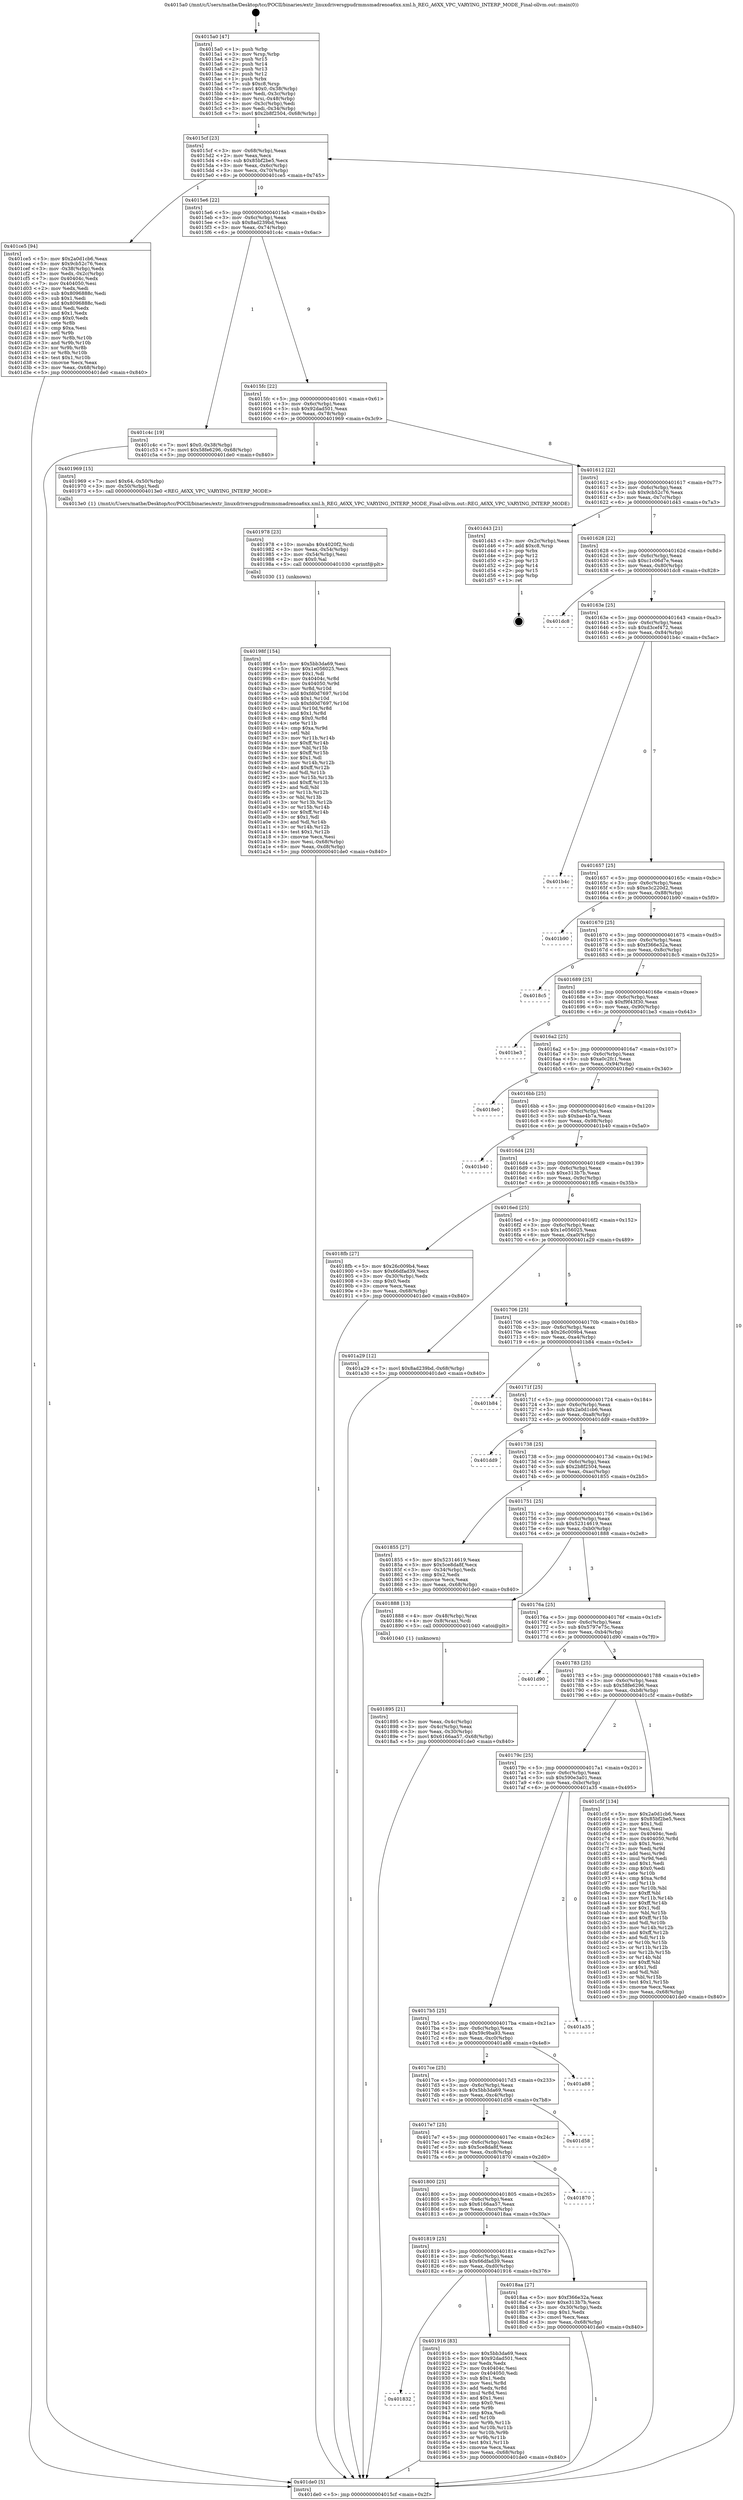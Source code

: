 digraph "0x4015a0" {
  label = "0x4015a0 (/mnt/c/Users/mathe/Desktop/tcc/POCII/binaries/extr_linuxdriversgpudrmmsmadrenoa6xx.xml.h_REG_A6XX_VPC_VARYING_INTERP_MODE_Final-ollvm.out::main(0))"
  labelloc = "t"
  node[shape=record]

  Entry [label="",width=0.3,height=0.3,shape=circle,fillcolor=black,style=filled]
  "0x4015cf" [label="{
     0x4015cf [23]\l
     | [instrs]\l
     &nbsp;&nbsp;0x4015cf \<+3\>: mov -0x68(%rbp),%eax\l
     &nbsp;&nbsp;0x4015d2 \<+2\>: mov %eax,%ecx\l
     &nbsp;&nbsp;0x4015d4 \<+6\>: sub $0x85bf2be5,%ecx\l
     &nbsp;&nbsp;0x4015da \<+3\>: mov %eax,-0x6c(%rbp)\l
     &nbsp;&nbsp;0x4015dd \<+3\>: mov %ecx,-0x70(%rbp)\l
     &nbsp;&nbsp;0x4015e0 \<+6\>: je 0000000000401ce5 \<main+0x745\>\l
  }"]
  "0x401ce5" [label="{
     0x401ce5 [94]\l
     | [instrs]\l
     &nbsp;&nbsp;0x401ce5 \<+5\>: mov $0x2a0d1cb6,%eax\l
     &nbsp;&nbsp;0x401cea \<+5\>: mov $0x9cb52c76,%ecx\l
     &nbsp;&nbsp;0x401cef \<+3\>: mov -0x38(%rbp),%edx\l
     &nbsp;&nbsp;0x401cf2 \<+3\>: mov %edx,-0x2c(%rbp)\l
     &nbsp;&nbsp;0x401cf5 \<+7\>: mov 0x40404c,%edx\l
     &nbsp;&nbsp;0x401cfc \<+7\>: mov 0x404050,%esi\l
     &nbsp;&nbsp;0x401d03 \<+2\>: mov %edx,%edi\l
     &nbsp;&nbsp;0x401d05 \<+6\>: sub $0x8096888c,%edi\l
     &nbsp;&nbsp;0x401d0b \<+3\>: sub $0x1,%edi\l
     &nbsp;&nbsp;0x401d0e \<+6\>: add $0x8096888c,%edi\l
     &nbsp;&nbsp;0x401d14 \<+3\>: imul %edi,%edx\l
     &nbsp;&nbsp;0x401d17 \<+3\>: and $0x1,%edx\l
     &nbsp;&nbsp;0x401d1a \<+3\>: cmp $0x0,%edx\l
     &nbsp;&nbsp;0x401d1d \<+4\>: sete %r8b\l
     &nbsp;&nbsp;0x401d21 \<+3\>: cmp $0xa,%esi\l
     &nbsp;&nbsp;0x401d24 \<+4\>: setl %r9b\l
     &nbsp;&nbsp;0x401d28 \<+3\>: mov %r8b,%r10b\l
     &nbsp;&nbsp;0x401d2b \<+3\>: and %r9b,%r10b\l
     &nbsp;&nbsp;0x401d2e \<+3\>: xor %r9b,%r8b\l
     &nbsp;&nbsp;0x401d31 \<+3\>: or %r8b,%r10b\l
     &nbsp;&nbsp;0x401d34 \<+4\>: test $0x1,%r10b\l
     &nbsp;&nbsp;0x401d38 \<+3\>: cmovne %ecx,%eax\l
     &nbsp;&nbsp;0x401d3b \<+3\>: mov %eax,-0x68(%rbp)\l
     &nbsp;&nbsp;0x401d3e \<+5\>: jmp 0000000000401de0 \<main+0x840\>\l
  }"]
  "0x4015e6" [label="{
     0x4015e6 [22]\l
     | [instrs]\l
     &nbsp;&nbsp;0x4015e6 \<+5\>: jmp 00000000004015eb \<main+0x4b\>\l
     &nbsp;&nbsp;0x4015eb \<+3\>: mov -0x6c(%rbp),%eax\l
     &nbsp;&nbsp;0x4015ee \<+5\>: sub $0x8ad239bd,%eax\l
     &nbsp;&nbsp;0x4015f3 \<+3\>: mov %eax,-0x74(%rbp)\l
     &nbsp;&nbsp;0x4015f6 \<+6\>: je 0000000000401c4c \<main+0x6ac\>\l
  }"]
  Exit [label="",width=0.3,height=0.3,shape=circle,fillcolor=black,style=filled,peripheries=2]
  "0x401c4c" [label="{
     0x401c4c [19]\l
     | [instrs]\l
     &nbsp;&nbsp;0x401c4c \<+7\>: movl $0x0,-0x38(%rbp)\l
     &nbsp;&nbsp;0x401c53 \<+7\>: movl $0x58fe6296,-0x68(%rbp)\l
     &nbsp;&nbsp;0x401c5a \<+5\>: jmp 0000000000401de0 \<main+0x840\>\l
  }"]
  "0x4015fc" [label="{
     0x4015fc [22]\l
     | [instrs]\l
     &nbsp;&nbsp;0x4015fc \<+5\>: jmp 0000000000401601 \<main+0x61\>\l
     &nbsp;&nbsp;0x401601 \<+3\>: mov -0x6c(%rbp),%eax\l
     &nbsp;&nbsp;0x401604 \<+5\>: sub $0x92dad501,%eax\l
     &nbsp;&nbsp;0x401609 \<+3\>: mov %eax,-0x78(%rbp)\l
     &nbsp;&nbsp;0x40160c \<+6\>: je 0000000000401969 \<main+0x3c9\>\l
  }"]
  "0x40198f" [label="{
     0x40198f [154]\l
     | [instrs]\l
     &nbsp;&nbsp;0x40198f \<+5\>: mov $0x5bb3da69,%esi\l
     &nbsp;&nbsp;0x401994 \<+5\>: mov $0x1e056025,%ecx\l
     &nbsp;&nbsp;0x401999 \<+2\>: mov $0x1,%dl\l
     &nbsp;&nbsp;0x40199b \<+8\>: mov 0x40404c,%r8d\l
     &nbsp;&nbsp;0x4019a3 \<+8\>: mov 0x404050,%r9d\l
     &nbsp;&nbsp;0x4019ab \<+3\>: mov %r8d,%r10d\l
     &nbsp;&nbsp;0x4019ae \<+7\>: add $0xfd0d7697,%r10d\l
     &nbsp;&nbsp;0x4019b5 \<+4\>: sub $0x1,%r10d\l
     &nbsp;&nbsp;0x4019b9 \<+7\>: sub $0xfd0d7697,%r10d\l
     &nbsp;&nbsp;0x4019c0 \<+4\>: imul %r10d,%r8d\l
     &nbsp;&nbsp;0x4019c4 \<+4\>: and $0x1,%r8d\l
     &nbsp;&nbsp;0x4019c8 \<+4\>: cmp $0x0,%r8d\l
     &nbsp;&nbsp;0x4019cc \<+4\>: sete %r11b\l
     &nbsp;&nbsp;0x4019d0 \<+4\>: cmp $0xa,%r9d\l
     &nbsp;&nbsp;0x4019d4 \<+3\>: setl %bl\l
     &nbsp;&nbsp;0x4019d7 \<+3\>: mov %r11b,%r14b\l
     &nbsp;&nbsp;0x4019da \<+4\>: xor $0xff,%r14b\l
     &nbsp;&nbsp;0x4019de \<+3\>: mov %bl,%r15b\l
     &nbsp;&nbsp;0x4019e1 \<+4\>: xor $0xff,%r15b\l
     &nbsp;&nbsp;0x4019e5 \<+3\>: xor $0x1,%dl\l
     &nbsp;&nbsp;0x4019e8 \<+3\>: mov %r14b,%r12b\l
     &nbsp;&nbsp;0x4019eb \<+4\>: and $0xff,%r12b\l
     &nbsp;&nbsp;0x4019ef \<+3\>: and %dl,%r11b\l
     &nbsp;&nbsp;0x4019f2 \<+3\>: mov %r15b,%r13b\l
     &nbsp;&nbsp;0x4019f5 \<+4\>: and $0xff,%r13b\l
     &nbsp;&nbsp;0x4019f9 \<+2\>: and %dl,%bl\l
     &nbsp;&nbsp;0x4019fb \<+3\>: or %r11b,%r12b\l
     &nbsp;&nbsp;0x4019fe \<+3\>: or %bl,%r13b\l
     &nbsp;&nbsp;0x401a01 \<+3\>: xor %r13b,%r12b\l
     &nbsp;&nbsp;0x401a04 \<+3\>: or %r15b,%r14b\l
     &nbsp;&nbsp;0x401a07 \<+4\>: xor $0xff,%r14b\l
     &nbsp;&nbsp;0x401a0b \<+3\>: or $0x1,%dl\l
     &nbsp;&nbsp;0x401a0e \<+3\>: and %dl,%r14b\l
     &nbsp;&nbsp;0x401a11 \<+3\>: or %r14b,%r12b\l
     &nbsp;&nbsp;0x401a14 \<+4\>: test $0x1,%r12b\l
     &nbsp;&nbsp;0x401a18 \<+3\>: cmovne %ecx,%esi\l
     &nbsp;&nbsp;0x401a1b \<+3\>: mov %esi,-0x68(%rbp)\l
     &nbsp;&nbsp;0x401a1e \<+6\>: mov %eax,-0xd8(%rbp)\l
     &nbsp;&nbsp;0x401a24 \<+5\>: jmp 0000000000401de0 \<main+0x840\>\l
  }"]
  "0x401969" [label="{
     0x401969 [15]\l
     | [instrs]\l
     &nbsp;&nbsp;0x401969 \<+7\>: movl $0x64,-0x50(%rbp)\l
     &nbsp;&nbsp;0x401970 \<+3\>: mov -0x50(%rbp),%edi\l
     &nbsp;&nbsp;0x401973 \<+5\>: call 00000000004013e0 \<REG_A6XX_VPC_VARYING_INTERP_MODE\>\l
     | [calls]\l
     &nbsp;&nbsp;0x4013e0 \{1\} (/mnt/c/Users/mathe/Desktop/tcc/POCII/binaries/extr_linuxdriversgpudrmmsmadrenoa6xx.xml.h_REG_A6XX_VPC_VARYING_INTERP_MODE_Final-ollvm.out::REG_A6XX_VPC_VARYING_INTERP_MODE)\l
  }"]
  "0x401612" [label="{
     0x401612 [22]\l
     | [instrs]\l
     &nbsp;&nbsp;0x401612 \<+5\>: jmp 0000000000401617 \<main+0x77\>\l
     &nbsp;&nbsp;0x401617 \<+3\>: mov -0x6c(%rbp),%eax\l
     &nbsp;&nbsp;0x40161a \<+5\>: sub $0x9cb52c76,%eax\l
     &nbsp;&nbsp;0x40161f \<+3\>: mov %eax,-0x7c(%rbp)\l
     &nbsp;&nbsp;0x401622 \<+6\>: je 0000000000401d43 \<main+0x7a3\>\l
  }"]
  "0x401978" [label="{
     0x401978 [23]\l
     | [instrs]\l
     &nbsp;&nbsp;0x401978 \<+10\>: movabs $0x4020f2,%rdi\l
     &nbsp;&nbsp;0x401982 \<+3\>: mov %eax,-0x54(%rbp)\l
     &nbsp;&nbsp;0x401985 \<+3\>: mov -0x54(%rbp),%esi\l
     &nbsp;&nbsp;0x401988 \<+2\>: mov $0x0,%al\l
     &nbsp;&nbsp;0x40198a \<+5\>: call 0000000000401030 \<printf@plt\>\l
     | [calls]\l
     &nbsp;&nbsp;0x401030 \{1\} (unknown)\l
  }"]
  "0x401d43" [label="{
     0x401d43 [21]\l
     | [instrs]\l
     &nbsp;&nbsp;0x401d43 \<+3\>: mov -0x2c(%rbp),%eax\l
     &nbsp;&nbsp;0x401d46 \<+7\>: add $0xc8,%rsp\l
     &nbsp;&nbsp;0x401d4d \<+1\>: pop %rbx\l
     &nbsp;&nbsp;0x401d4e \<+2\>: pop %r12\l
     &nbsp;&nbsp;0x401d50 \<+2\>: pop %r13\l
     &nbsp;&nbsp;0x401d52 \<+2\>: pop %r14\l
     &nbsp;&nbsp;0x401d54 \<+2\>: pop %r15\l
     &nbsp;&nbsp;0x401d56 \<+1\>: pop %rbp\l
     &nbsp;&nbsp;0x401d57 \<+1\>: ret\l
  }"]
  "0x401628" [label="{
     0x401628 [22]\l
     | [instrs]\l
     &nbsp;&nbsp;0x401628 \<+5\>: jmp 000000000040162d \<main+0x8d\>\l
     &nbsp;&nbsp;0x40162d \<+3\>: mov -0x6c(%rbp),%eax\l
     &nbsp;&nbsp;0x401630 \<+5\>: sub $0xc1c06d7e,%eax\l
     &nbsp;&nbsp;0x401635 \<+3\>: mov %eax,-0x80(%rbp)\l
     &nbsp;&nbsp;0x401638 \<+6\>: je 0000000000401dc8 \<main+0x828\>\l
  }"]
  "0x401832" [label="{
     0x401832\l
  }", style=dashed]
  "0x401dc8" [label="{
     0x401dc8\l
  }", style=dashed]
  "0x40163e" [label="{
     0x40163e [25]\l
     | [instrs]\l
     &nbsp;&nbsp;0x40163e \<+5\>: jmp 0000000000401643 \<main+0xa3\>\l
     &nbsp;&nbsp;0x401643 \<+3\>: mov -0x6c(%rbp),%eax\l
     &nbsp;&nbsp;0x401646 \<+5\>: sub $0xd3cef472,%eax\l
     &nbsp;&nbsp;0x40164b \<+6\>: mov %eax,-0x84(%rbp)\l
     &nbsp;&nbsp;0x401651 \<+6\>: je 0000000000401b4c \<main+0x5ac\>\l
  }"]
  "0x401916" [label="{
     0x401916 [83]\l
     | [instrs]\l
     &nbsp;&nbsp;0x401916 \<+5\>: mov $0x5bb3da69,%eax\l
     &nbsp;&nbsp;0x40191b \<+5\>: mov $0x92dad501,%ecx\l
     &nbsp;&nbsp;0x401920 \<+2\>: xor %edx,%edx\l
     &nbsp;&nbsp;0x401922 \<+7\>: mov 0x40404c,%esi\l
     &nbsp;&nbsp;0x401929 \<+7\>: mov 0x404050,%edi\l
     &nbsp;&nbsp;0x401930 \<+3\>: sub $0x1,%edx\l
     &nbsp;&nbsp;0x401933 \<+3\>: mov %esi,%r8d\l
     &nbsp;&nbsp;0x401936 \<+3\>: add %edx,%r8d\l
     &nbsp;&nbsp;0x401939 \<+4\>: imul %r8d,%esi\l
     &nbsp;&nbsp;0x40193d \<+3\>: and $0x1,%esi\l
     &nbsp;&nbsp;0x401940 \<+3\>: cmp $0x0,%esi\l
     &nbsp;&nbsp;0x401943 \<+4\>: sete %r9b\l
     &nbsp;&nbsp;0x401947 \<+3\>: cmp $0xa,%edi\l
     &nbsp;&nbsp;0x40194a \<+4\>: setl %r10b\l
     &nbsp;&nbsp;0x40194e \<+3\>: mov %r9b,%r11b\l
     &nbsp;&nbsp;0x401951 \<+3\>: and %r10b,%r11b\l
     &nbsp;&nbsp;0x401954 \<+3\>: xor %r10b,%r9b\l
     &nbsp;&nbsp;0x401957 \<+3\>: or %r9b,%r11b\l
     &nbsp;&nbsp;0x40195a \<+4\>: test $0x1,%r11b\l
     &nbsp;&nbsp;0x40195e \<+3\>: cmovne %ecx,%eax\l
     &nbsp;&nbsp;0x401961 \<+3\>: mov %eax,-0x68(%rbp)\l
     &nbsp;&nbsp;0x401964 \<+5\>: jmp 0000000000401de0 \<main+0x840\>\l
  }"]
  "0x401b4c" [label="{
     0x401b4c\l
  }", style=dashed]
  "0x401657" [label="{
     0x401657 [25]\l
     | [instrs]\l
     &nbsp;&nbsp;0x401657 \<+5\>: jmp 000000000040165c \<main+0xbc\>\l
     &nbsp;&nbsp;0x40165c \<+3\>: mov -0x6c(%rbp),%eax\l
     &nbsp;&nbsp;0x40165f \<+5\>: sub $0xe3c220d2,%eax\l
     &nbsp;&nbsp;0x401664 \<+6\>: mov %eax,-0x88(%rbp)\l
     &nbsp;&nbsp;0x40166a \<+6\>: je 0000000000401b90 \<main+0x5f0\>\l
  }"]
  "0x401819" [label="{
     0x401819 [25]\l
     | [instrs]\l
     &nbsp;&nbsp;0x401819 \<+5\>: jmp 000000000040181e \<main+0x27e\>\l
     &nbsp;&nbsp;0x40181e \<+3\>: mov -0x6c(%rbp),%eax\l
     &nbsp;&nbsp;0x401821 \<+5\>: sub $0x66dfad39,%eax\l
     &nbsp;&nbsp;0x401826 \<+6\>: mov %eax,-0xd0(%rbp)\l
     &nbsp;&nbsp;0x40182c \<+6\>: je 0000000000401916 \<main+0x376\>\l
  }"]
  "0x401b90" [label="{
     0x401b90\l
  }", style=dashed]
  "0x401670" [label="{
     0x401670 [25]\l
     | [instrs]\l
     &nbsp;&nbsp;0x401670 \<+5\>: jmp 0000000000401675 \<main+0xd5\>\l
     &nbsp;&nbsp;0x401675 \<+3\>: mov -0x6c(%rbp),%eax\l
     &nbsp;&nbsp;0x401678 \<+5\>: sub $0xf366e32a,%eax\l
     &nbsp;&nbsp;0x40167d \<+6\>: mov %eax,-0x8c(%rbp)\l
     &nbsp;&nbsp;0x401683 \<+6\>: je 00000000004018c5 \<main+0x325\>\l
  }"]
  "0x4018aa" [label="{
     0x4018aa [27]\l
     | [instrs]\l
     &nbsp;&nbsp;0x4018aa \<+5\>: mov $0xf366e32a,%eax\l
     &nbsp;&nbsp;0x4018af \<+5\>: mov $0xe313b7b,%ecx\l
     &nbsp;&nbsp;0x4018b4 \<+3\>: mov -0x30(%rbp),%edx\l
     &nbsp;&nbsp;0x4018b7 \<+3\>: cmp $0x1,%edx\l
     &nbsp;&nbsp;0x4018ba \<+3\>: cmovl %ecx,%eax\l
     &nbsp;&nbsp;0x4018bd \<+3\>: mov %eax,-0x68(%rbp)\l
     &nbsp;&nbsp;0x4018c0 \<+5\>: jmp 0000000000401de0 \<main+0x840\>\l
  }"]
  "0x4018c5" [label="{
     0x4018c5\l
  }", style=dashed]
  "0x401689" [label="{
     0x401689 [25]\l
     | [instrs]\l
     &nbsp;&nbsp;0x401689 \<+5\>: jmp 000000000040168e \<main+0xee\>\l
     &nbsp;&nbsp;0x40168e \<+3\>: mov -0x6c(%rbp),%eax\l
     &nbsp;&nbsp;0x401691 \<+5\>: sub $0xf9f43f30,%eax\l
     &nbsp;&nbsp;0x401696 \<+6\>: mov %eax,-0x90(%rbp)\l
     &nbsp;&nbsp;0x40169c \<+6\>: je 0000000000401be3 \<main+0x643\>\l
  }"]
  "0x401800" [label="{
     0x401800 [25]\l
     | [instrs]\l
     &nbsp;&nbsp;0x401800 \<+5\>: jmp 0000000000401805 \<main+0x265\>\l
     &nbsp;&nbsp;0x401805 \<+3\>: mov -0x6c(%rbp),%eax\l
     &nbsp;&nbsp;0x401808 \<+5\>: sub $0x6166aa57,%eax\l
     &nbsp;&nbsp;0x40180d \<+6\>: mov %eax,-0xcc(%rbp)\l
     &nbsp;&nbsp;0x401813 \<+6\>: je 00000000004018aa \<main+0x30a\>\l
  }"]
  "0x401be3" [label="{
     0x401be3\l
  }", style=dashed]
  "0x4016a2" [label="{
     0x4016a2 [25]\l
     | [instrs]\l
     &nbsp;&nbsp;0x4016a2 \<+5\>: jmp 00000000004016a7 \<main+0x107\>\l
     &nbsp;&nbsp;0x4016a7 \<+3\>: mov -0x6c(%rbp),%eax\l
     &nbsp;&nbsp;0x4016aa \<+5\>: sub $0xa0c2fc1,%eax\l
     &nbsp;&nbsp;0x4016af \<+6\>: mov %eax,-0x94(%rbp)\l
     &nbsp;&nbsp;0x4016b5 \<+6\>: je 00000000004018e0 \<main+0x340\>\l
  }"]
  "0x401870" [label="{
     0x401870\l
  }", style=dashed]
  "0x4018e0" [label="{
     0x4018e0\l
  }", style=dashed]
  "0x4016bb" [label="{
     0x4016bb [25]\l
     | [instrs]\l
     &nbsp;&nbsp;0x4016bb \<+5\>: jmp 00000000004016c0 \<main+0x120\>\l
     &nbsp;&nbsp;0x4016c0 \<+3\>: mov -0x6c(%rbp),%eax\l
     &nbsp;&nbsp;0x4016c3 \<+5\>: sub $0xbae4b7a,%eax\l
     &nbsp;&nbsp;0x4016c8 \<+6\>: mov %eax,-0x98(%rbp)\l
     &nbsp;&nbsp;0x4016ce \<+6\>: je 0000000000401b40 \<main+0x5a0\>\l
  }"]
  "0x4017e7" [label="{
     0x4017e7 [25]\l
     | [instrs]\l
     &nbsp;&nbsp;0x4017e7 \<+5\>: jmp 00000000004017ec \<main+0x24c\>\l
     &nbsp;&nbsp;0x4017ec \<+3\>: mov -0x6c(%rbp),%eax\l
     &nbsp;&nbsp;0x4017ef \<+5\>: sub $0x5ce8da8f,%eax\l
     &nbsp;&nbsp;0x4017f4 \<+6\>: mov %eax,-0xc8(%rbp)\l
     &nbsp;&nbsp;0x4017fa \<+6\>: je 0000000000401870 \<main+0x2d0\>\l
  }"]
  "0x401b40" [label="{
     0x401b40\l
  }", style=dashed]
  "0x4016d4" [label="{
     0x4016d4 [25]\l
     | [instrs]\l
     &nbsp;&nbsp;0x4016d4 \<+5\>: jmp 00000000004016d9 \<main+0x139\>\l
     &nbsp;&nbsp;0x4016d9 \<+3\>: mov -0x6c(%rbp),%eax\l
     &nbsp;&nbsp;0x4016dc \<+5\>: sub $0xe313b7b,%eax\l
     &nbsp;&nbsp;0x4016e1 \<+6\>: mov %eax,-0x9c(%rbp)\l
     &nbsp;&nbsp;0x4016e7 \<+6\>: je 00000000004018fb \<main+0x35b\>\l
  }"]
  "0x401d58" [label="{
     0x401d58\l
  }", style=dashed]
  "0x4018fb" [label="{
     0x4018fb [27]\l
     | [instrs]\l
     &nbsp;&nbsp;0x4018fb \<+5\>: mov $0x26c009b4,%eax\l
     &nbsp;&nbsp;0x401900 \<+5\>: mov $0x66dfad39,%ecx\l
     &nbsp;&nbsp;0x401905 \<+3\>: mov -0x30(%rbp),%edx\l
     &nbsp;&nbsp;0x401908 \<+3\>: cmp $0x0,%edx\l
     &nbsp;&nbsp;0x40190b \<+3\>: cmove %ecx,%eax\l
     &nbsp;&nbsp;0x40190e \<+3\>: mov %eax,-0x68(%rbp)\l
     &nbsp;&nbsp;0x401911 \<+5\>: jmp 0000000000401de0 \<main+0x840\>\l
  }"]
  "0x4016ed" [label="{
     0x4016ed [25]\l
     | [instrs]\l
     &nbsp;&nbsp;0x4016ed \<+5\>: jmp 00000000004016f2 \<main+0x152\>\l
     &nbsp;&nbsp;0x4016f2 \<+3\>: mov -0x6c(%rbp),%eax\l
     &nbsp;&nbsp;0x4016f5 \<+5\>: sub $0x1e056025,%eax\l
     &nbsp;&nbsp;0x4016fa \<+6\>: mov %eax,-0xa0(%rbp)\l
     &nbsp;&nbsp;0x401700 \<+6\>: je 0000000000401a29 \<main+0x489\>\l
  }"]
  "0x4017ce" [label="{
     0x4017ce [25]\l
     | [instrs]\l
     &nbsp;&nbsp;0x4017ce \<+5\>: jmp 00000000004017d3 \<main+0x233\>\l
     &nbsp;&nbsp;0x4017d3 \<+3\>: mov -0x6c(%rbp),%eax\l
     &nbsp;&nbsp;0x4017d6 \<+5\>: sub $0x5bb3da69,%eax\l
     &nbsp;&nbsp;0x4017db \<+6\>: mov %eax,-0xc4(%rbp)\l
     &nbsp;&nbsp;0x4017e1 \<+6\>: je 0000000000401d58 \<main+0x7b8\>\l
  }"]
  "0x401a29" [label="{
     0x401a29 [12]\l
     | [instrs]\l
     &nbsp;&nbsp;0x401a29 \<+7\>: movl $0x8ad239bd,-0x68(%rbp)\l
     &nbsp;&nbsp;0x401a30 \<+5\>: jmp 0000000000401de0 \<main+0x840\>\l
  }"]
  "0x401706" [label="{
     0x401706 [25]\l
     | [instrs]\l
     &nbsp;&nbsp;0x401706 \<+5\>: jmp 000000000040170b \<main+0x16b\>\l
     &nbsp;&nbsp;0x40170b \<+3\>: mov -0x6c(%rbp),%eax\l
     &nbsp;&nbsp;0x40170e \<+5\>: sub $0x26c009b4,%eax\l
     &nbsp;&nbsp;0x401713 \<+6\>: mov %eax,-0xa4(%rbp)\l
     &nbsp;&nbsp;0x401719 \<+6\>: je 0000000000401b84 \<main+0x5e4\>\l
  }"]
  "0x401a88" [label="{
     0x401a88\l
  }", style=dashed]
  "0x401b84" [label="{
     0x401b84\l
  }", style=dashed]
  "0x40171f" [label="{
     0x40171f [25]\l
     | [instrs]\l
     &nbsp;&nbsp;0x40171f \<+5\>: jmp 0000000000401724 \<main+0x184\>\l
     &nbsp;&nbsp;0x401724 \<+3\>: mov -0x6c(%rbp),%eax\l
     &nbsp;&nbsp;0x401727 \<+5\>: sub $0x2a0d1cb6,%eax\l
     &nbsp;&nbsp;0x40172c \<+6\>: mov %eax,-0xa8(%rbp)\l
     &nbsp;&nbsp;0x401732 \<+6\>: je 0000000000401dd9 \<main+0x839\>\l
  }"]
  "0x4017b5" [label="{
     0x4017b5 [25]\l
     | [instrs]\l
     &nbsp;&nbsp;0x4017b5 \<+5\>: jmp 00000000004017ba \<main+0x21a\>\l
     &nbsp;&nbsp;0x4017ba \<+3\>: mov -0x6c(%rbp),%eax\l
     &nbsp;&nbsp;0x4017bd \<+5\>: sub $0x59c9ba93,%eax\l
     &nbsp;&nbsp;0x4017c2 \<+6\>: mov %eax,-0xc0(%rbp)\l
     &nbsp;&nbsp;0x4017c8 \<+6\>: je 0000000000401a88 \<main+0x4e8\>\l
  }"]
  "0x401dd9" [label="{
     0x401dd9\l
  }", style=dashed]
  "0x401738" [label="{
     0x401738 [25]\l
     | [instrs]\l
     &nbsp;&nbsp;0x401738 \<+5\>: jmp 000000000040173d \<main+0x19d\>\l
     &nbsp;&nbsp;0x40173d \<+3\>: mov -0x6c(%rbp),%eax\l
     &nbsp;&nbsp;0x401740 \<+5\>: sub $0x2b8f2504,%eax\l
     &nbsp;&nbsp;0x401745 \<+6\>: mov %eax,-0xac(%rbp)\l
     &nbsp;&nbsp;0x40174b \<+6\>: je 0000000000401855 \<main+0x2b5\>\l
  }"]
  "0x401a35" [label="{
     0x401a35\l
  }", style=dashed]
  "0x401855" [label="{
     0x401855 [27]\l
     | [instrs]\l
     &nbsp;&nbsp;0x401855 \<+5\>: mov $0x52314619,%eax\l
     &nbsp;&nbsp;0x40185a \<+5\>: mov $0x5ce8da8f,%ecx\l
     &nbsp;&nbsp;0x40185f \<+3\>: mov -0x34(%rbp),%edx\l
     &nbsp;&nbsp;0x401862 \<+3\>: cmp $0x2,%edx\l
     &nbsp;&nbsp;0x401865 \<+3\>: cmovne %ecx,%eax\l
     &nbsp;&nbsp;0x401868 \<+3\>: mov %eax,-0x68(%rbp)\l
     &nbsp;&nbsp;0x40186b \<+5\>: jmp 0000000000401de0 \<main+0x840\>\l
  }"]
  "0x401751" [label="{
     0x401751 [25]\l
     | [instrs]\l
     &nbsp;&nbsp;0x401751 \<+5\>: jmp 0000000000401756 \<main+0x1b6\>\l
     &nbsp;&nbsp;0x401756 \<+3\>: mov -0x6c(%rbp),%eax\l
     &nbsp;&nbsp;0x401759 \<+5\>: sub $0x52314619,%eax\l
     &nbsp;&nbsp;0x40175e \<+6\>: mov %eax,-0xb0(%rbp)\l
     &nbsp;&nbsp;0x401764 \<+6\>: je 0000000000401888 \<main+0x2e8\>\l
  }"]
  "0x401de0" [label="{
     0x401de0 [5]\l
     | [instrs]\l
     &nbsp;&nbsp;0x401de0 \<+5\>: jmp 00000000004015cf \<main+0x2f\>\l
  }"]
  "0x4015a0" [label="{
     0x4015a0 [47]\l
     | [instrs]\l
     &nbsp;&nbsp;0x4015a0 \<+1\>: push %rbp\l
     &nbsp;&nbsp;0x4015a1 \<+3\>: mov %rsp,%rbp\l
     &nbsp;&nbsp;0x4015a4 \<+2\>: push %r15\l
     &nbsp;&nbsp;0x4015a6 \<+2\>: push %r14\l
     &nbsp;&nbsp;0x4015a8 \<+2\>: push %r13\l
     &nbsp;&nbsp;0x4015aa \<+2\>: push %r12\l
     &nbsp;&nbsp;0x4015ac \<+1\>: push %rbx\l
     &nbsp;&nbsp;0x4015ad \<+7\>: sub $0xc8,%rsp\l
     &nbsp;&nbsp;0x4015b4 \<+7\>: movl $0x0,-0x38(%rbp)\l
     &nbsp;&nbsp;0x4015bb \<+3\>: mov %edi,-0x3c(%rbp)\l
     &nbsp;&nbsp;0x4015be \<+4\>: mov %rsi,-0x48(%rbp)\l
     &nbsp;&nbsp;0x4015c2 \<+3\>: mov -0x3c(%rbp),%edi\l
     &nbsp;&nbsp;0x4015c5 \<+3\>: mov %edi,-0x34(%rbp)\l
     &nbsp;&nbsp;0x4015c8 \<+7\>: movl $0x2b8f2504,-0x68(%rbp)\l
  }"]
  "0x40179c" [label="{
     0x40179c [25]\l
     | [instrs]\l
     &nbsp;&nbsp;0x40179c \<+5\>: jmp 00000000004017a1 \<main+0x201\>\l
     &nbsp;&nbsp;0x4017a1 \<+3\>: mov -0x6c(%rbp),%eax\l
     &nbsp;&nbsp;0x4017a4 \<+5\>: sub $0x590e3a01,%eax\l
     &nbsp;&nbsp;0x4017a9 \<+6\>: mov %eax,-0xbc(%rbp)\l
     &nbsp;&nbsp;0x4017af \<+6\>: je 0000000000401a35 \<main+0x495\>\l
  }"]
  "0x401888" [label="{
     0x401888 [13]\l
     | [instrs]\l
     &nbsp;&nbsp;0x401888 \<+4\>: mov -0x48(%rbp),%rax\l
     &nbsp;&nbsp;0x40188c \<+4\>: mov 0x8(%rax),%rdi\l
     &nbsp;&nbsp;0x401890 \<+5\>: call 0000000000401040 \<atoi@plt\>\l
     | [calls]\l
     &nbsp;&nbsp;0x401040 \{1\} (unknown)\l
  }"]
  "0x40176a" [label="{
     0x40176a [25]\l
     | [instrs]\l
     &nbsp;&nbsp;0x40176a \<+5\>: jmp 000000000040176f \<main+0x1cf\>\l
     &nbsp;&nbsp;0x40176f \<+3\>: mov -0x6c(%rbp),%eax\l
     &nbsp;&nbsp;0x401772 \<+5\>: sub $0x5797e75c,%eax\l
     &nbsp;&nbsp;0x401777 \<+6\>: mov %eax,-0xb4(%rbp)\l
     &nbsp;&nbsp;0x40177d \<+6\>: je 0000000000401d90 \<main+0x7f0\>\l
  }"]
  "0x401895" [label="{
     0x401895 [21]\l
     | [instrs]\l
     &nbsp;&nbsp;0x401895 \<+3\>: mov %eax,-0x4c(%rbp)\l
     &nbsp;&nbsp;0x401898 \<+3\>: mov -0x4c(%rbp),%eax\l
     &nbsp;&nbsp;0x40189b \<+3\>: mov %eax,-0x30(%rbp)\l
     &nbsp;&nbsp;0x40189e \<+7\>: movl $0x6166aa57,-0x68(%rbp)\l
     &nbsp;&nbsp;0x4018a5 \<+5\>: jmp 0000000000401de0 \<main+0x840\>\l
  }"]
  "0x401c5f" [label="{
     0x401c5f [134]\l
     | [instrs]\l
     &nbsp;&nbsp;0x401c5f \<+5\>: mov $0x2a0d1cb6,%eax\l
     &nbsp;&nbsp;0x401c64 \<+5\>: mov $0x85bf2be5,%ecx\l
     &nbsp;&nbsp;0x401c69 \<+2\>: mov $0x1,%dl\l
     &nbsp;&nbsp;0x401c6b \<+2\>: xor %esi,%esi\l
     &nbsp;&nbsp;0x401c6d \<+7\>: mov 0x40404c,%edi\l
     &nbsp;&nbsp;0x401c74 \<+8\>: mov 0x404050,%r8d\l
     &nbsp;&nbsp;0x401c7c \<+3\>: sub $0x1,%esi\l
     &nbsp;&nbsp;0x401c7f \<+3\>: mov %edi,%r9d\l
     &nbsp;&nbsp;0x401c82 \<+3\>: add %esi,%r9d\l
     &nbsp;&nbsp;0x401c85 \<+4\>: imul %r9d,%edi\l
     &nbsp;&nbsp;0x401c89 \<+3\>: and $0x1,%edi\l
     &nbsp;&nbsp;0x401c8c \<+3\>: cmp $0x0,%edi\l
     &nbsp;&nbsp;0x401c8f \<+4\>: sete %r10b\l
     &nbsp;&nbsp;0x401c93 \<+4\>: cmp $0xa,%r8d\l
     &nbsp;&nbsp;0x401c97 \<+4\>: setl %r11b\l
     &nbsp;&nbsp;0x401c9b \<+3\>: mov %r10b,%bl\l
     &nbsp;&nbsp;0x401c9e \<+3\>: xor $0xff,%bl\l
     &nbsp;&nbsp;0x401ca1 \<+3\>: mov %r11b,%r14b\l
     &nbsp;&nbsp;0x401ca4 \<+4\>: xor $0xff,%r14b\l
     &nbsp;&nbsp;0x401ca8 \<+3\>: xor $0x1,%dl\l
     &nbsp;&nbsp;0x401cab \<+3\>: mov %bl,%r15b\l
     &nbsp;&nbsp;0x401cae \<+4\>: and $0xff,%r15b\l
     &nbsp;&nbsp;0x401cb2 \<+3\>: and %dl,%r10b\l
     &nbsp;&nbsp;0x401cb5 \<+3\>: mov %r14b,%r12b\l
     &nbsp;&nbsp;0x401cb8 \<+4\>: and $0xff,%r12b\l
     &nbsp;&nbsp;0x401cbc \<+3\>: and %dl,%r11b\l
     &nbsp;&nbsp;0x401cbf \<+3\>: or %r10b,%r15b\l
     &nbsp;&nbsp;0x401cc2 \<+3\>: or %r11b,%r12b\l
     &nbsp;&nbsp;0x401cc5 \<+3\>: xor %r12b,%r15b\l
     &nbsp;&nbsp;0x401cc8 \<+3\>: or %r14b,%bl\l
     &nbsp;&nbsp;0x401ccb \<+3\>: xor $0xff,%bl\l
     &nbsp;&nbsp;0x401cce \<+3\>: or $0x1,%dl\l
     &nbsp;&nbsp;0x401cd1 \<+2\>: and %dl,%bl\l
     &nbsp;&nbsp;0x401cd3 \<+3\>: or %bl,%r15b\l
     &nbsp;&nbsp;0x401cd6 \<+4\>: test $0x1,%r15b\l
     &nbsp;&nbsp;0x401cda \<+3\>: cmovne %ecx,%eax\l
     &nbsp;&nbsp;0x401cdd \<+3\>: mov %eax,-0x68(%rbp)\l
     &nbsp;&nbsp;0x401ce0 \<+5\>: jmp 0000000000401de0 \<main+0x840\>\l
  }"]
  "0x401d90" [label="{
     0x401d90\l
  }", style=dashed]
  "0x401783" [label="{
     0x401783 [25]\l
     | [instrs]\l
     &nbsp;&nbsp;0x401783 \<+5\>: jmp 0000000000401788 \<main+0x1e8\>\l
     &nbsp;&nbsp;0x401788 \<+3\>: mov -0x6c(%rbp),%eax\l
     &nbsp;&nbsp;0x40178b \<+5\>: sub $0x58fe6296,%eax\l
     &nbsp;&nbsp;0x401790 \<+6\>: mov %eax,-0xb8(%rbp)\l
     &nbsp;&nbsp;0x401796 \<+6\>: je 0000000000401c5f \<main+0x6bf\>\l
  }"]
  Entry -> "0x4015a0" [label=" 1"]
  "0x4015cf" -> "0x401ce5" [label=" 1"]
  "0x4015cf" -> "0x4015e6" [label=" 10"]
  "0x401d43" -> Exit [label=" 1"]
  "0x4015e6" -> "0x401c4c" [label=" 1"]
  "0x4015e6" -> "0x4015fc" [label=" 9"]
  "0x401ce5" -> "0x401de0" [label=" 1"]
  "0x4015fc" -> "0x401969" [label=" 1"]
  "0x4015fc" -> "0x401612" [label=" 8"]
  "0x401c5f" -> "0x401de0" [label=" 1"]
  "0x401612" -> "0x401d43" [label=" 1"]
  "0x401612" -> "0x401628" [label=" 7"]
  "0x401c4c" -> "0x401de0" [label=" 1"]
  "0x401628" -> "0x401dc8" [label=" 0"]
  "0x401628" -> "0x40163e" [label=" 7"]
  "0x401a29" -> "0x401de0" [label=" 1"]
  "0x40163e" -> "0x401b4c" [label=" 0"]
  "0x40163e" -> "0x401657" [label=" 7"]
  "0x40198f" -> "0x401de0" [label=" 1"]
  "0x401657" -> "0x401b90" [label=" 0"]
  "0x401657" -> "0x401670" [label=" 7"]
  "0x401969" -> "0x401978" [label=" 1"]
  "0x401670" -> "0x4018c5" [label=" 0"]
  "0x401670" -> "0x401689" [label=" 7"]
  "0x401916" -> "0x401de0" [label=" 1"]
  "0x401689" -> "0x401be3" [label=" 0"]
  "0x401689" -> "0x4016a2" [label=" 7"]
  "0x401819" -> "0x401916" [label=" 1"]
  "0x4016a2" -> "0x4018e0" [label=" 0"]
  "0x4016a2" -> "0x4016bb" [label=" 7"]
  "0x401978" -> "0x40198f" [label=" 1"]
  "0x4016bb" -> "0x401b40" [label=" 0"]
  "0x4016bb" -> "0x4016d4" [label=" 7"]
  "0x4018aa" -> "0x401de0" [label=" 1"]
  "0x4016d4" -> "0x4018fb" [label=" 1"]
  "0x4016d4" -> "0x4016ed" [label=" 6"]
  "0x401800" -> "0x401819" [label=" 1"]
  "0x4016ed" -> "0x401a29" [label=" 1"]
  "0x4016ed" -> "0x401706" [label=" 5"]
  "0x401819" -> "0x401832" [label=" 0"]
  "0x401706" -> "0x401b84" [label=" 0"]
  "0x401706" -> "0x40171f" [label=" 5"]
  "0x4017e7" -> "0x401800" [label=" 2"]
  "0x40171f" -> "0x401dd9" [label=" 0"]
  "0x40171f" -> "0x401738" [label=" 5"]
  "0x4018fb" -> "0x401de0" [label=" 1"]
  "0x401738" -> "0x401855" [label=" 1"]
  "0x401738" -> "0x401751" [label=" 4"]
  "0x401855" -> "0x401de0" [label=" 1"]
  "0x4015a0" -> "0x4015cf" [label=" 1"]
  "0x401de0" -> "0x4015cf" [label=" 10"]
  "0x4017ce" -> "0x4017e7" [label=" 2"]
  "0x401751" -> "0x401888" [label=" 1"]
  "0x401751" -> "0x40176a" [label=" 3"]
  "0x401888" -> "0x401895" [label=" 1"]
  "0x401895" -> "0x401de0" [label=" 1"]
  "0x401800" -> "0x4018aa" [label=" 1"]
  "0x40176a" -> "0x401d90" [label=" 0"]
  "0x40176a" -> "0x401783" [label=" 3"]
  "0x4017b5" -> "0x4017ce" [label=" 2"]
  "0x401783" -> "0x401c5f" [label=" 1"]
  "0x401783" -> "0x40179c" [label=" 2"]
  "0x4017ce" -> "0x401d58" [label=" 0"]
  "0x40179c" -> "0x401a35" [label=" 0"]
  "0x40179c" -> "0x4017b5" [label=" 2"]
  "0x4017e7" -> "0x401870" [label=" 0"]
  "0x4017b5" -> "0x401a88" [label=" 0"]
}
